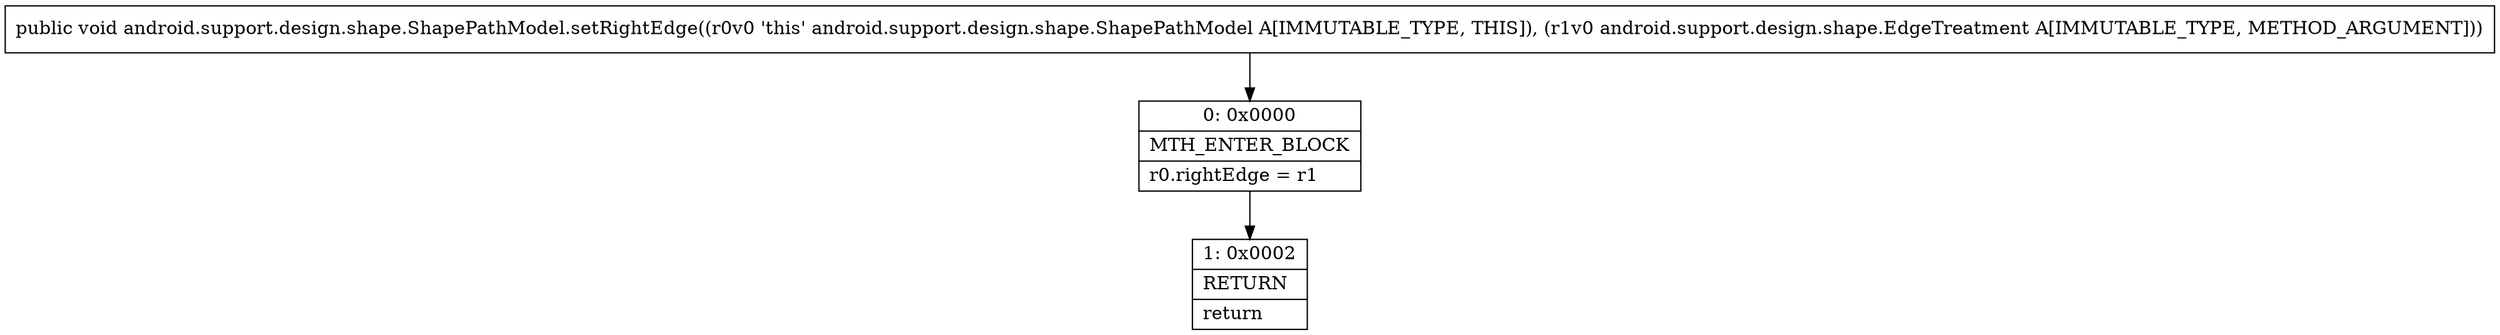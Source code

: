 digraph "CFG forandroid.support.design.shape.ShapePathModel.setRightEdge(Landroid\/support\/design\/shape\/EdgeTreatment;)V" {
Node_0 [shape=record,label="{0\:\ 0x0000|MTH_ENTER_BLOCK\l|r0.rightEdge = r1\l}"];
Node_1 [shape=record,label="{1\:\ 0x0002|RETURN\l|return\l}"];
MethodNode[shape=record,label="{public void android.support.design.shape.ShapePathModel.setRightEdge((r0v0 'this' android.support.design.shape.ShapePathModel A[IMMUTABLE_TYPE, THIS]), (r1v0 android.support.design.shape.EdgeTreatment A[IMMUTABLE_TYPE, METHOD_ARGUMENT])) }"];
MethodNode -> Node_0;
Node_0 -> Node_1;
}


